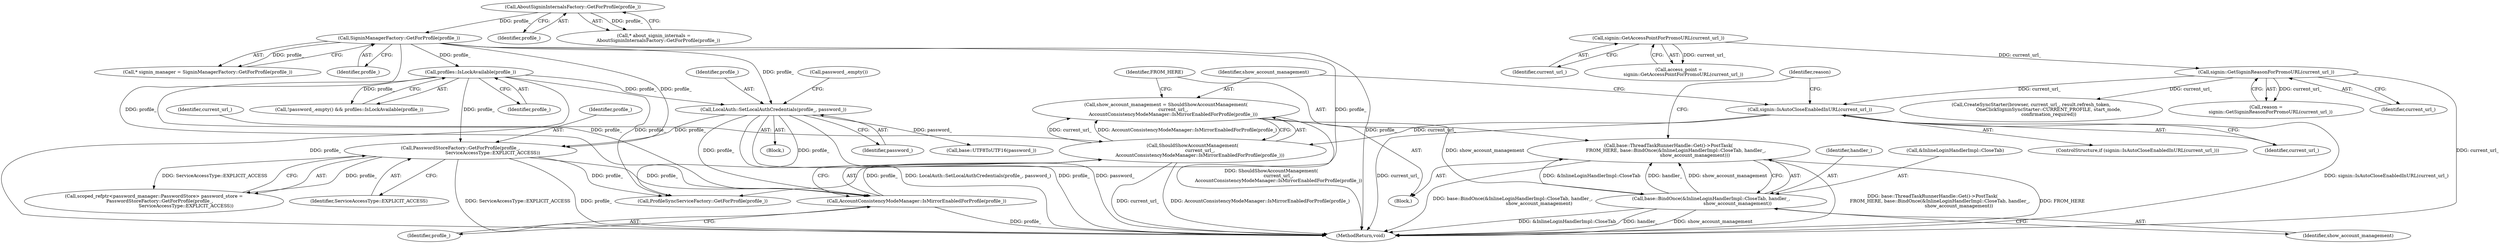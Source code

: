digraph "0_Chrome_282f53ffdc3b1902da86f6a0791af736837efbf8_8@API" {
"1000230" [label="(Call,base::ThreadTaskRunnerHandle::Get()->PostTask(\n          FROM_HERE, base::BindOnce(&InlineLoginHandlerImpl::CloseTab, handler_,\n                                    show_account_management)))"];
"1000232" [label="(Call,base::BindOnce(&InlineLoginHandlerImpl::CloseTab, handler_,\n                                    show_account_management))"];
"1000224" [label="(Call,show_account_management = ShouldShowAccountManagement(\n          current_url_,\n          AccountConsistencyModeManager::IsMirrorEnabledForProfile(profile_)))"];
"1000226" [label="(Call,ShouldShowAccountManagement(\n          current_url_,\n          AccountConsistencyModeManager::IsMirrorEnabledForProfile(profile_)))"];
"1000220" [label="(Call,signin::IsAutoCloseEnabledInURL(current_url_))"];
"1000141" [label="(Call,signin::GetSigninReasonForPromoURL(current_url_))"];
"1000136" [label="(Call,signin::GetAccessPointForPromoURL(current_url_))"];
"1000228" [label="(Call,AccountConsistencyModeManager::IsMirrorEnabledForProfile(profile_))"];
"1000186" [label="(Call,PasswordStoreFactory::GetForProfile(profile_,\n                                            ServiceAccessType::EXPLICIT_ACCESS))"];
"1000170" [label="(Call,profiles::IsLockAvailable(profile_))"];
"1000146" [label="(Call,SigninManagerFactory::GetForProfile(profile_))"];
"1000123" [label="(Call,AboutSigninInternalsFactory::GetForProfile(profile_))"];
"1000173" [label="(Call,LocalAuth::SetLocalAuthCredentials(profile_, password_))"];
"1000124" [label="(Identifier,profile_)"];
"1000167" [label="(Call,!password_.empty() && profiles::IsLockAvailable(profile_))"];
"1000178" [label="(Call,password_.empty())"];
"1000136" [label="(Call,signin::GetAccessPointForPromoURL(current_url_))"];
"1000174" [label="(Identifier,profile_)"];
"1000235" [label="(Identifier,handler_)"];
"1000231" [label="(Identifier,FROM_HERE)"];
"1000146" [label="(Call,SigninManagerFactory::GetForProfile(profile_))"];
"1000175" [label="(Identifier,password_)"];
"1000228" [label="(Call,AccountConsistencyModeManager::IsMirrorEnabledForProfile(profile_))"];
"1000254" [label="(Call,ProfileSyncServiceFactory::GetForProfile(profile_))"];
"1000139" [label="(Call,reason =\n      signin::GetSigninReasonForPromoURL(current_url_))"];
"1000173" [label="(Call,LocalAuth::SetLocalAuthCredentials(profile_, password_))"];
"1000186" [label="(Call,PasswordStoreFactory::GetForProfile(profile_,\n                                            ServiceAccessType::EXPLICIT_ACCESS))"];
"1000219" [label="(ControlStructure,if (signin::IsAutoCloseEnabledInURL(current_url_)))"];
"1000144" [label="(Call,* signin_manager = SigninManagerFactory::GetForProfile(profile_))"];
"1000226" [label="(Call,ShouldShowAccountManagement(\n          current_url_,\n          AccountConsistencyModeManager::IsMirrorEnabledForProfile(profile_)))"];
"1000188" [label="(Identifier,ServiceAccessType::EXPLICIT_ACCESS)"];
"1000171" [label="(Identifier,profile_)"];
"1000240" [label="(Identifier,reason)"];
"1000180" [label="(Call,scoped_refptr<password_manager::PasswordStore> password_store =\n        PasswordStoreFactory::GetForProfile(profile_,\n                                            ServiceAccessType::EXPLICIT_ACCESS))"];
"1000137" [label="(Identifier,current_url_)"];
"1000142" [label="(Identifier,current_url_)"];
"1000232" [label="(Call,base::BindOnce(&InlineLoginHandlerImpl::CloseTab, handler_,\n                                    show_account_management))"];
"1000197" [label="(Call,base::UTF8ToUTF16(password_))"];
"1000225" [label="(Identifier,show_account_management)"];
"1000233" [label="(Call,&InlineLoginHandlerImpl::CloseTab)"];
"1000222" [label="(Block,)"];
"1000227" [label="(Identifier,current_url_)"];
"1000134" [label="(Call,access_point =\n      signin::GetAccessPointForPromoURL(current_url_))"];
"1000221" [label="(Identifier,current_url_)"];
"1000172" [label="(Block,)"];
"1000236" [label="(Identifier,show_account_management)"];
"1000220" [label="(Call,signin::IsAutoCloseEnabledInURL(current_url_))"];
"1000230" [label="(Call,base::ThreadTaskRunnerHandle::Get()->PostTask(\n          FROM_HERE, base::BindOnce(&InlineLoginHandlerImpl::CloseTab, handler_,\n                                    show_account_management)))"];
"1000121" [label="(Call,* about_signin_internals =\n      AboutSigninInternalsFactory::GetForProfile(profile_))"];
"1000187" [label="(Identifier,profile_)"];
"1000147" [label="(Identifier,profile_)"];
"1000141" [label="(Call,signin::GetSigninReasonForPromoURL(current_url_))"];
"1000229" [label="(Identifier,profile_)"];
"1000318" [label="(MethodReturn,void)"];
"1000306" [label="(Call,CreateSyncStarter(browser, current_url_, result.refresh_token,\n                        OneClickSigninSyncStarter::CURRENT_PROFILE, start_mode,\n                        confirmation_required))"];
"1000224" [label="(Call,show_account_management = ShouldShowAccountManagement(\n          current_url_,\n          AccountConsistencyModeManager::IsMirrorEnabledForProfile(profile_)))"];
"1000123" [label="(Call,AboutSigninInternalsFactory::GetForProfile(profile_))"];
"1000170" [label="(Call,profiles::IsLockAvailable(profile_))"];
"1000230" -> "1000222"  [label="AST: "];
"1000230" -> "1000232"  [label="CFG: "];
"1000231" -> "1000230"  [label="AST: "];
"1000232" -> "1000230"  [label="AST: "];
"1000240" -> "1000230"  [label="CFG: "];
"1000230" -> "1000318"  [label="DDG: FROM_HERE"];
"1000230" -> "1000318"  [label="DDG: base::BindOnce(&InlineLoginHandlerImpl::CloseTab, handler_,\n                                    show_account_management)"];
"1000230" -> "1000318"  [label="DDG: base::ThreadTaskRunnerHandle::Get()->PostTask(\n          FROM_HERE, base::BindOnce(&InlineLoginHandlerImpl::CloseTab, handler_,\n                                    show_account_management))"];
"1000232" -> "1000230"  [label="DDG: &InlineLoginHandlerImpl::CloseTab"];
"1000232" -> "1000230"  [label="DDG: handler_"];
"1000232" -> "1000230"  [label="DDG: show_account_management"];
"1000232" -> "1000236"  [label="CFG: "];
"1000233" -> "1000232"  [label="AST: "];
"1000235" -> "1000232"  [label="AST: "];
"1000236" -> "1000232"  [label="AST: "];
"1000232" -> "1000318"  [label="DDG: show_account_management"];
"1000232" -> "1000318"  [label="DDG: &InlineLoginHandlerImpl::CloseTab"];
"1000232" -> "1000318"  [label="DDG: handler_"];
"1000224" -> "1000232"  [label="DDG: show_account_management"];
"1000224" -> "1000222"  [label="AST: "];
"1000224" -> "1000226"  [label="CFG: "];
"1000225" -> "1000224"  [label="AST: "];
"1000226" -> "1000224"  [label="AST: "];
"1000231" -> "1000224"  [label="CFG: "];
"1000224" -> "1000318"  [label="DDG: ShouldShowAccountManagement(\n          current_url_,\n          AccountConsistencyModeManager::IsMirrorEnabledForProfile(profile_))"];
"1000226" -> "1000224"  [label="DDG: current_url_"];
"1000226" -> "1000224"  [label="DDG: AccountConsistencyModeManager::IsMirrorEnabledForProfile(profile_)"];
"1000226" -> "1000228"  [label="CFG: "];
"1000227" -> "1000226"  [label="AST: "];
"1000228" -> "1000226"  [label="AST: "];
"1000226" -> "1000318"  [label="DDG: current_url_"];
"1000226" -> "1000318"  [label="DDG: AccountConsistencyModeManager::IsMirrorEnabledForProfile(profile_)"];
"1000220" -> "1000226"  [label="DDG: current_url_"];
"1000228" -> "1000226"  [label="DDG: profile_"];
"1000220" -> "1000219"  [label="AST: "];
"1000220" -> "1000221"  [label="CFG: "];
"1000221" -> "1000220"  [label="AST: "];
"1000225" -> "1000220"  [label="CFG: "];
"1000240" -> "1000220"  [label="CFG: "];
"1000220" -> "1000318"  [label="DDG: current_url_"];
"1000220" -> "1000318"  [label="DDG: signin::IsAutoCloseEnabledInURL(current_url_)"];
"1000141" -> "1000220"  [label="DDG: current_url_"];
"1000141" -> "1000139"  [label="AST: "];
"1000141" -> "1000142"  [label="CFG: "];
"1000142" -> "1000141"  [label="AST: "];
"1000139" -> "1000141"  [label="CFG: "];
"1000141" -> "1000318"  [label="DDG: current_url_"];
"1000141" -> "1000139"  [label="DDG: current_url_"];
"1000136" -> "1000141"  [label="DDG: current_url_"];
"1000141" -> "1000306"  [label="DDG: current_url_"];
"1000136" -> "1000134"  [label="AST: "];
"1000136" -> "1000137"  [label="CFG: "];
"1000137" -> "1000136"  [label="AST: "];
"1000134" -> "1000136"  [label="CFG: "];
"1000136" -> "1000134"  [label="DDG: current_url_"];
"1000228" -> "1000229"  [label="CFG: "];
"1000229" -> "1000228"  [label="AST: "];
"1000228" -> "1000318"  [label="DDG: profile_"];
"1000186" -> "1000228"  [label="DDG: profile_"];
"1000170" -> "1000228"  [label="DDG: profile_"];
"1000146" -> "1000228"  [label="DDG: profile_"];
"1000173" -> "1000228"  [label="DDG: profile_"];
"1000186" -> "1000180"  [label="AST: "];
"1000186" -> "1000188"  [label="CFG: "];
"1000187" -> "1000186"  [label="AST: "];
"1000188" -> "1000186"  [label="AST: "];
"1000180" -> "1000186"  [label="CFG: "];
"1000186" -> "1000318"  [label="DDG: ServiceAccessType::EXPLICIT_ACCESS"];
"1000186" -> "1000318"  [label="DDG: profile_"];
"1000186" -> "1000180"  [label="DDG: profile_"];
"1000186" -> "1000180"  [label="DDG: ServiceAccessType::EXPLICIT_ACCESS"];
"1000170" -> "1000186"  [label="DDG: profile_"];
"1000146" -> "1000186"  [label="DDG: profile_"];
"1000173" -> "1000186"  [label="DDG: profile_"];
"1000186" -> "1000254"  [label="DDG: profile_"];
"1000170" -> "1000167"  [label="AST: "];
"1000170" -> "1000171"  [label="CFG: "];
"1000171" -> "1000170"  [label="AST: "];
"1000167" -> "1000170"  [label="CFG: "];
"1000170" -> "1000318"  [label="DDG: profile_"];
"1000170" -> "1000167"  [label="DDG: profile_"];
"1000146" -> "1000170"  [label="DDG: profile_"];
"1000170" -> "1000173"  [label="DDG: profile_"];
"1000170" -> "1000254"  [label="DDG: profile_"];
"1000146" -> "1000144"  [label="AST: "];
"1000146" -> "1000147"  [label="CFG: "];
"1000147" -> "1000146"  [label="AST: "];
"1000144" -> "1000146"  [label="CFG: "];
"1000146" -> "1000318"  [label="DDG: profile_"];
"1000146" -> "1000144"  [label="DDG: profile_"];
"1000123" -> "1000146"  [label="DDG: profile_"];
"1000146" -> "1000173"  [label="DDG: profile_"];
"1000146" -> "1000254"  [label="DDG: profile_"];
"1000123" -> "1000121"  [label="AST: "];
"1000123" -> "1000124"  [label="CFG: "];
"1000124" -> "1000123"  [label="AST: "];
"1000121" -> "1000123"  [label="CFG: "];
"1000123" -> "1000121"  [label="DDG: profile_"];
"1000173" -> "1000172"  [label="AST: "];
"1000173" -> "1000175"  [label="CFG: "];
"1000174" -> "1000173"  [label="AST: "];
"1000175" -> "1000173"  [label="AST: "];
"1000178" -> "1000173"  [label="CFG: "];
"1000173" -> "1000318"  [label="DDG: LocalAuth::SetLocalAuthCredentials(profile_, password_)"];
"1000173" -> "1000318"  [label="DDG: profile_"];
"1000173" -> "1000318"  [label="DDG: password_"];
"1000173" -> "1000197"  [label="DDG: password_"];
"1000173" -> "1000254"  [label="DDG: profile_"];
}
